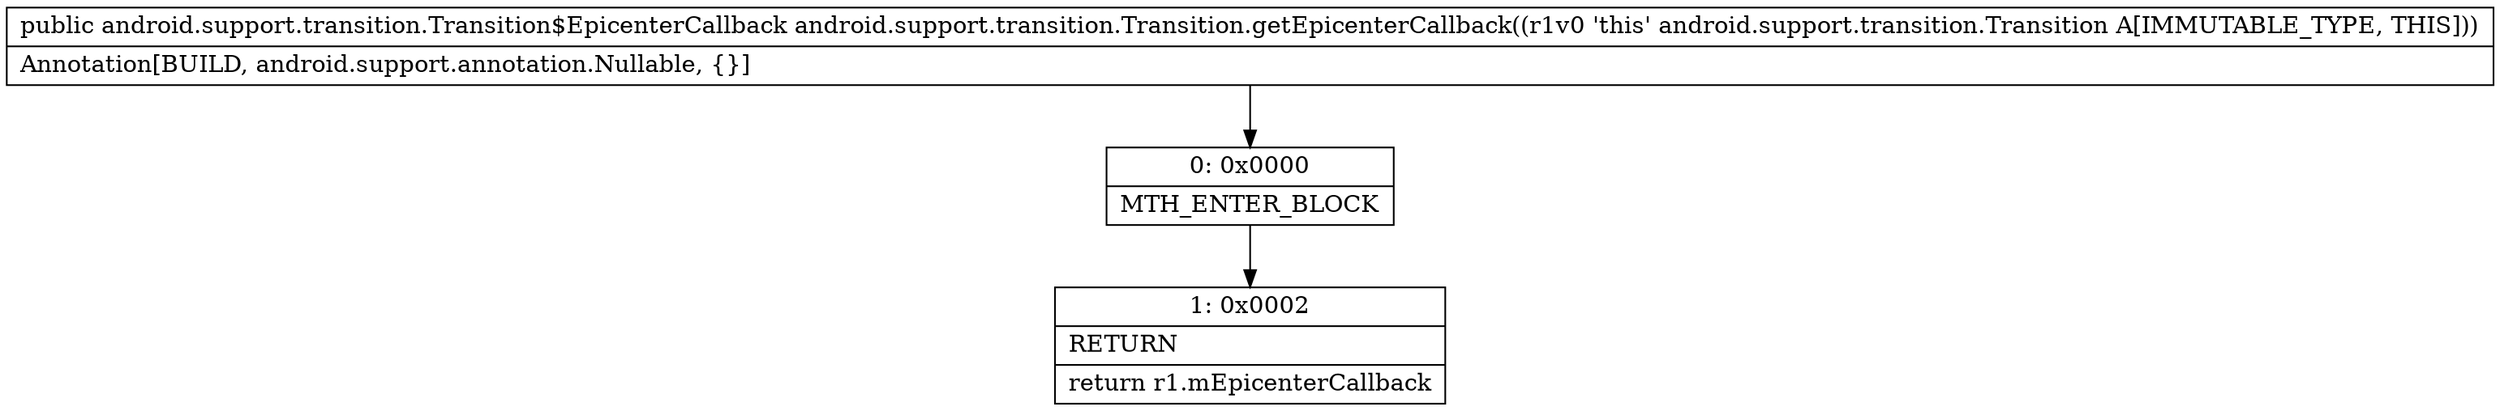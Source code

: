 digraph "CFG forandroid.support.transition.Transition.getEpicenterCallback()Landroid\/support\/transition\/Transition$EpicenterCallback;" {
Node_0 [shape=record,label="{0\:\ 0x0000|MTH_ENTER_BLOCK\l}"];
Node_1 [shape=record,label="{1\:\ 0x0002|RETURN\l|return r1.mEpicenterCallback\l}"];
MethodNode[shape=record,label="{public android.support.transition.Transition$EpicenterCallback android.support.transition.Transition.getEpicenterCallback((r1v0 'this' android.support.transition.Transition A[IMMUTABLE_TYPE, THIS]))  | Annotation[BUILD, android.support.annotation.Nullable, \{\}]\l}"];
MethodNode -> Node_0;
Node_0 -> Node_1;
}

